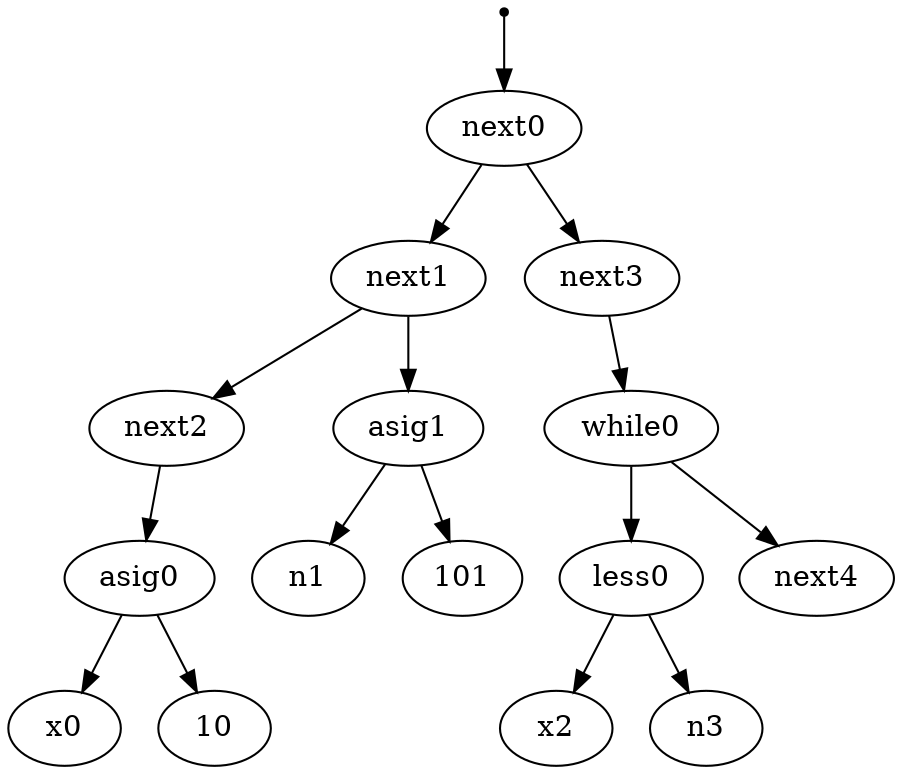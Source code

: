 digraph{
inic[shape=point];
inic->next0
next0->next1
next1->next2
next2->asig0
asig0->x0
asig0->10
next1->asig1
asig1->n1
asig1->101
next0->next3
next3->while0
while0->less0
less0->x2
less0->n3
while0->next4
}
